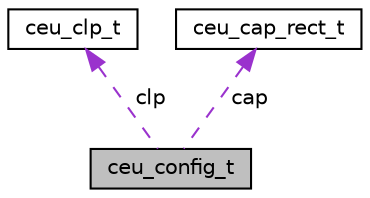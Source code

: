 digraph "ceu_config_t"
{
 // LATEX_PDF_SIZE
  edge [fontname="Helvetica",fontsize="10",labelfontname="Helvetica",labelfontsize="10"];
  node [fontname="Helvetica",fontsize="10",shape=record];
  Node1 [label="ceu_config_t",height=0.2,width=0.4,color="black", fillcolor="grey75", style="filled", fontcolor="black",tooltip="CEU config."];
  Node2 -> Node1 [dir="back",color="darkorchid3",fontsize="10",style="dashed",label=" clp" ,fontname="Helvetica"];
  Node2 [label="ceu_clp_t",height=0.2,width=0.4,color="black", fillcolor="white", style="filled",URL="$db/de3/structceu__clp__t.html",tooltip="Capture Filter Size (Set this param if Image capture mode.)"];
  Node3 -> Node1 [dir="back",color="darkorchid3",fontsize="10",style="dashed",label=" cap" ,fontname="Helvetica"];
  Node3 [label="ceu_cap_rect_t",height=0.2,width=0.4,color="black", fillcolor="white", style="filled",URL="$d1/d0b/structceu__cap__rect__t.html",tooltip="The horizontal/vertical timing of the Capture signals."];
}
